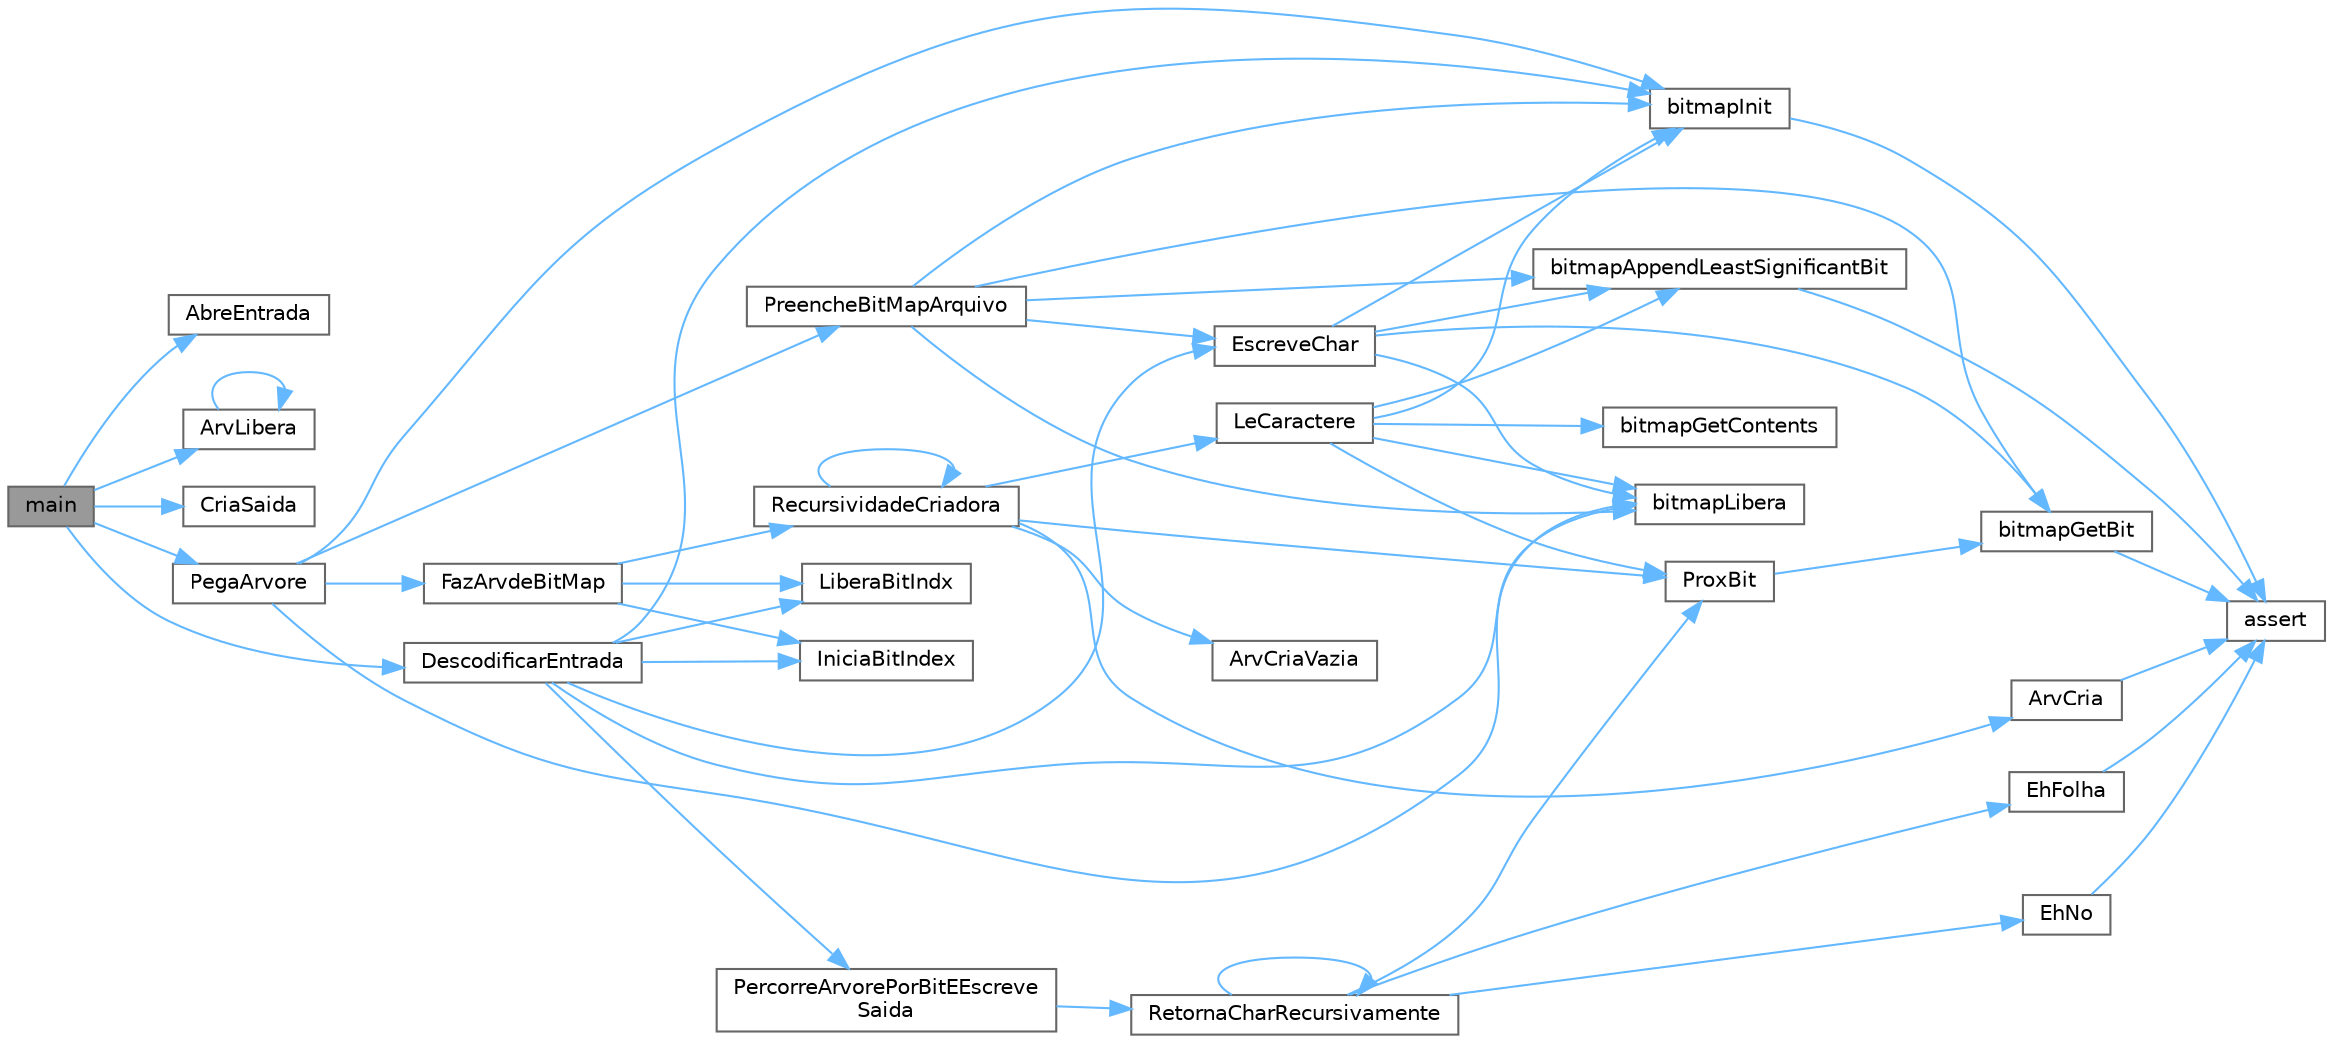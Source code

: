 digraph "main"
{
 // LATEX_PDF_SIZE
  bgcolor="transparent";
  edge [fontname=Helvetica,fontsize=10,labelfontname=Helvetica,labelfontsize=10];
  node [fontname=Helvetica,fontsize=10,shape=box,height=0.2,width=0.4];
  rankdir="LR";
  Node1 [label="main",height=0.2,width=0.4,color="gray40", fillcolor="grey60", style="filled", fontcolor="black",tooltip=" "];
  Node1 -> Node2 [color="steelblue1",style="solid"];
  Node2 [label="AbreEntrada",height=0.2,width=0.4,color="grey40", fillcolor="white", style="filled",URL="$_decodificador_8c.html#a2453c5cdbc44244e5c5d9d61002cb282",tooltip="Faz a abertura de um arquivo cujo caminho foi passado."];
  Node1 -> Node3 [color="steelblue1",style="solid"];
  Node3 [label="ArvLibera",height=0.2,width=0.4,color="grey40", fillcolor="white", style="filled",URL="$_arvore_8c.html#aca9c171e4c536291a32333edff1b0b3b",tooltip="Função para liberar todo o espaço ocupado pela árvore a, libera também suas raizes."];
  Node3 -> Node3 [color="steelblue1",style="solid"];
  Node1 -> Node4 [color="steelblue1",style="solid"];
  Node4 [label="CriaSaida",height=0.2,width=0.4,color="grey40", fillcolor="white", style="filled",URL="$_decodificador_8c.html#ae12eabf39d1f2843956d6790f17f898e",tooltip="Dada a informacao presente no cabecalho, eh criado o arquivo para a saida da decodificacao."];
  Node1 -> Node5 [color="steelblue1",style="solid"];
  Node5 [label="DescodificarEntrada",height=0.2,width=0.4,color="grey40", fillcolor="white", style="filled",URL="$_decodificador_8c.html#a92327d77e14adac52847850f2aded1f3",tooltip="Decodifica o arquivo de entrada com base na arvore de Huffman passada Escrevendo o resultado no arqui..."];
  Node5 -> Node6 [color="steelblue1",style="solid"];
  Node6 [label="bitmapInit",height=0.2,width=0.4,color="grey40", fillcolor="white", style="filled",URL="$bitmap_8c.html#a6fe05cb2e9889f347653f98edac7a114",tooltip=" "];
  Node6 -> Node7 [color="steelblue1",style="solid"];
  Node7 [label="assert",height=0.2,width=0.4,color="grey40", fillcolor="white", style="filled",URL="$bitmap_8c.html#ae6321531d73ebab0e0f1081a903be53c",tooltip=" "];
  Node5 -> Node8 [color="steelblue1",style="solid"];
  Node8 [label="bitmapLibera",height=0.2,width=0.4,color="grey40", fillcolor="white", style="filled",URL="$bitmap_8c.html#a08def9dc3e8ae0e4d83a0039d770205c",tooltip=" "];
  Node5 -> Node9 [color="steelblue1",style="solid"];
  Node9 [label="EscreveChar",height=0.2,width=0.4,color="grey40", fillcolor="white", style="filled",URL="$_arvore_8c.html#abef2d066901108b1a90121a6411e43c4",tooltip="Escreve o char em bits (ascii)"];
  Node9 -> Node10 [color="steelblue1",style="solid"];
  Node10 [label="bitmapAppendLeastSignificantBit",height=0.2,width=0.4,color="grey40", fillcolor="white", style="filled",URL="$bitmap_8c.html#a8bee243b51ff8daf8cf577d11e7e735c",tooltip=" "];
  Node10 -> Node7 [color="steelblue1",style="solid"];
  Node9 -> Node11 [color="steelblue1",style="solid"];
  Node11 [label="bitmapGetBit",height=0.2,width=0.4,color="grey40", fillcolor="white", style="filled",URL="$bitmap_8c.html#ac67802da30c1b2aa2fd983818b11d435",tooltip=" "];
  Node11 -> Node7 [color="steelblue1",style="solid"];
  Node9 -> Node6 [color="steelblue1",style="solid"];
  Node9 -> Node8 [color="steelblue1",style="solid"];
  Node5 -> Node12 [color="steelblue1",style="solid"];
  Node12 [label="IniciaBitIndex",height=0.2,width=0.4,color="grey40", fillcolor="white", style="filled",URL="$_bitindex_8c.html#a8e4f2606d9ca79f193f8a7dc3d890455",tooltip="Inicia um Bitmap indexado, dado um bitmap comum."];
  Node5 -> Node13 [color="steelblue1",style="solid"];
  Node13 [label="LiberaBitIndx",height=0.2,width=0.4,color="grey40", fillcolor="white", style="filled",URL="$_bitindex_8c.html#af0d17881c29ba316cfa620283c7b7e7b",tooltip="Libera a estrutura de BitIndexado, sem liberar o bitmap em que foi baseado."];
  Node5 -> Node14 [color="steelblue1",style="solid"];
  Node14 [label="PercorreArvorePorBitEEscreve\lSaida",height=0.2,width=0.4,color="grey40", fillcolor="white", style="filled",URL="$_arvore_8c.html#a2a046926fc047d7085c4a1714366a868",tooltip="Decodifica o conteudo de um Bitmap Indexado com base na Arvore de Huffman passada,..."];
  Node14 -> Node15 [color="steelblue1",style="solid"];
  Node15 [label="RetornaCharRecursivamente",height=0.2,width=0.4,color="grey40", fillcolor="white", style="filled",URL="$_arvore_8c.html#a9dc4c14ca5384fca4c32be6d40e5b2b1",tooltip="Funcao recusiva auxiliar de PercorreArvorePorBitEEscreveSaida. Faz a decodificacao de um caractere pr..."];
  Node15 -> Node16 [color="steelblue1",style="solid"];
  Node16 [label="EhFolha",height=0.2,width=0.4,color="grey40", fillcolor="white", style="filled",URL="$_arvore_8c.html#a0c15d546ee7d6c913839864f04e1c47a",tooltip=" "];
  Node16 -> Node7 [color="steelblue1",style="solid"];
  Node15 -> Node17 [color="steelblue1",style="solid"];
  Node17 [label="EhNo",height=0.2,width=0.4,color="grey40", fillcolor="white", style="filled",URL="$_arvore_8c.html#ae23fe165e1bc7caaa0ed488b078c7694",tooltip=" "];
  Node17 -> Node7 [color="steelblue1",style="solid"];
  Node15 -> Node18 [color="steelblue1",style="solid"];
  Node18 [label="ProxBit",height=0.2,width=0.4,color="grey40", fillcolor="white", style="filled",URL="$_bitindex_8c.html#a3d10e37dd981c668b0db91cebc255246",tooltip="Retorna o proximo bit do bitmap, caso omesmo fosse tratado como uma pilha."];
  Node18 -> Node11 [color="steelblue1",style="solid"];
  Node15 -> Node15 [color="steelblue1",style="solid"];
  Node1 -> Node19 [color="steelblue1",style="solid"];
  Node19 [label="PegaArvore",height=0.2,width=0.4,color="grey40", fillcolor="white", style="filled",URL="$_decodificador_8c.html#a350e3a2d1764f2357fe860705c2be1a3",tooltip="Monta uma arvore de Huffman com base no cabecalho presente no arquivo de entrada."];
  Node19 -> Node6 [color="steelblue1",style="solid"];
  Node19 -> Node8 [color="steelblue1",style="solid"];
  Node19 -> Node20 [color="steelblue1",style="solid"];
  Node20 [label="FazArvdeBitMap",height=0.2,width=0.4,color="grey40", fillcolor="white", style="filled",URL="$_arvore_8c.html#a8fe51cc09bbed0a34bd2ac0d826c9512",tooltip="Dado um bitmap contendo a arvore serializada em pre-ordem, retorna a mesma desserializada para uso no..."];
  Node20 -> Node12 [color="steelblue1",style="solid"];
  Node20 -> Node13 [color="steelblue1",style="solid"];
  Node20 -> Node21 [color="steelblue1",style="solid"];
  Node21 [label="RecursividadeCriadora",height=0.2,width=0.4,color="grey40", fillcolor="white", style="filled",URL="$_arvore_8c.html#a87505f6fe3718fc93dc8f907127a6a6b",tooltip="Funcao recursiva auxiliar de FazArvdeBitMap. Nessa funcao, lemos o bitmap indexado contendo a arvore ..."];
  Node21 -> Node22 [color="steelblue1",style="solid"];
  Node22 [label="ArvCria",height=0.2,width=0.4,color="grey40", fillcolor="white", style="filled",URL="$_arvore_8c.html#ab523d769f5fa825ecfed60ccbf80735f",tooltip="Função para criar Arvore, aqui podemos adicionar um caractere e seu peso correspodente na contagem do..."];
  Node22 -> Node7 [color="steelblue1",style="solid"];
  Node21 -> Node23 [color="steelblue1",style="solid"];
  Node23 [label="ArvCriaVazia",height=0.2,width=0.4,color="grey40", fillcolor="white", style="filled",URL="$_arvore_8c.html#a85910c70213c534fa1f5b61056e4dd4c",tooltip="Cria arv Vazia."];
  Node21 -> Node24 [color="steelblue1",style="solid"];
  Node24 [label="LeCaractere",height=0.2,width=0.4,color="grey40", fillcolor="white", style="filled",URL="$_bitindex_8c.html#a0593341cccbcde30b5c85c832e1d4aa2",tooltip="Retorna os proximos 8 bits do bitmap, concatenados em um char."];
  Node24 -> Node10 [color="steelblue1",style="solid"];
  Node24 -> Node25 [color="steelblue1",style="solid"];
  Node25 [label="bitmapGetContents",height=0.2,width=0.4,color="grey40", fillcolor="white", style="filled",URL="$bitmap_8c.html#a35de4ff0d4746abe845d9977cd622120",tooltip=" "];
  Node24 -> Node6 [color="steelblue1",style="solid"];
  Node24 -> Node8 [color="steelblue1",style="solid"];
  Node24 -> Node18 [color="steelblue1",style="solid"];
  Node21 -> Node18 [color="steelblue1",style="solid"];
  Node21 -> Node21 [color="steelblue1",style="solid"];
  Node19 -> Node26 [color="steelblue1",style="solid"];
  Node26 [label="PreencheBitMapArquivo",height=0.2,width=0.4,color="grey40", fillcolor="white", style="filled",URL="$_decodificador_8c.html#ae772ebf98171e99b223a791bc867fbbf",tooltip="Preenche bitmap com a quantidade de bits informada do arquivo passado."];
  Node26 -> Node10 [color="steelblue1",style="solid"];
  Node26 -> Node11 [color="steelblue1",style="solid"];
  Node26 -> Node6 [color="steelblue1",style="solid"];
  Node26 -> Node8 [color="steelblue1",style="solid"];
  Node26 -> Node9 [color="steelblue1",style="solid"];
}
